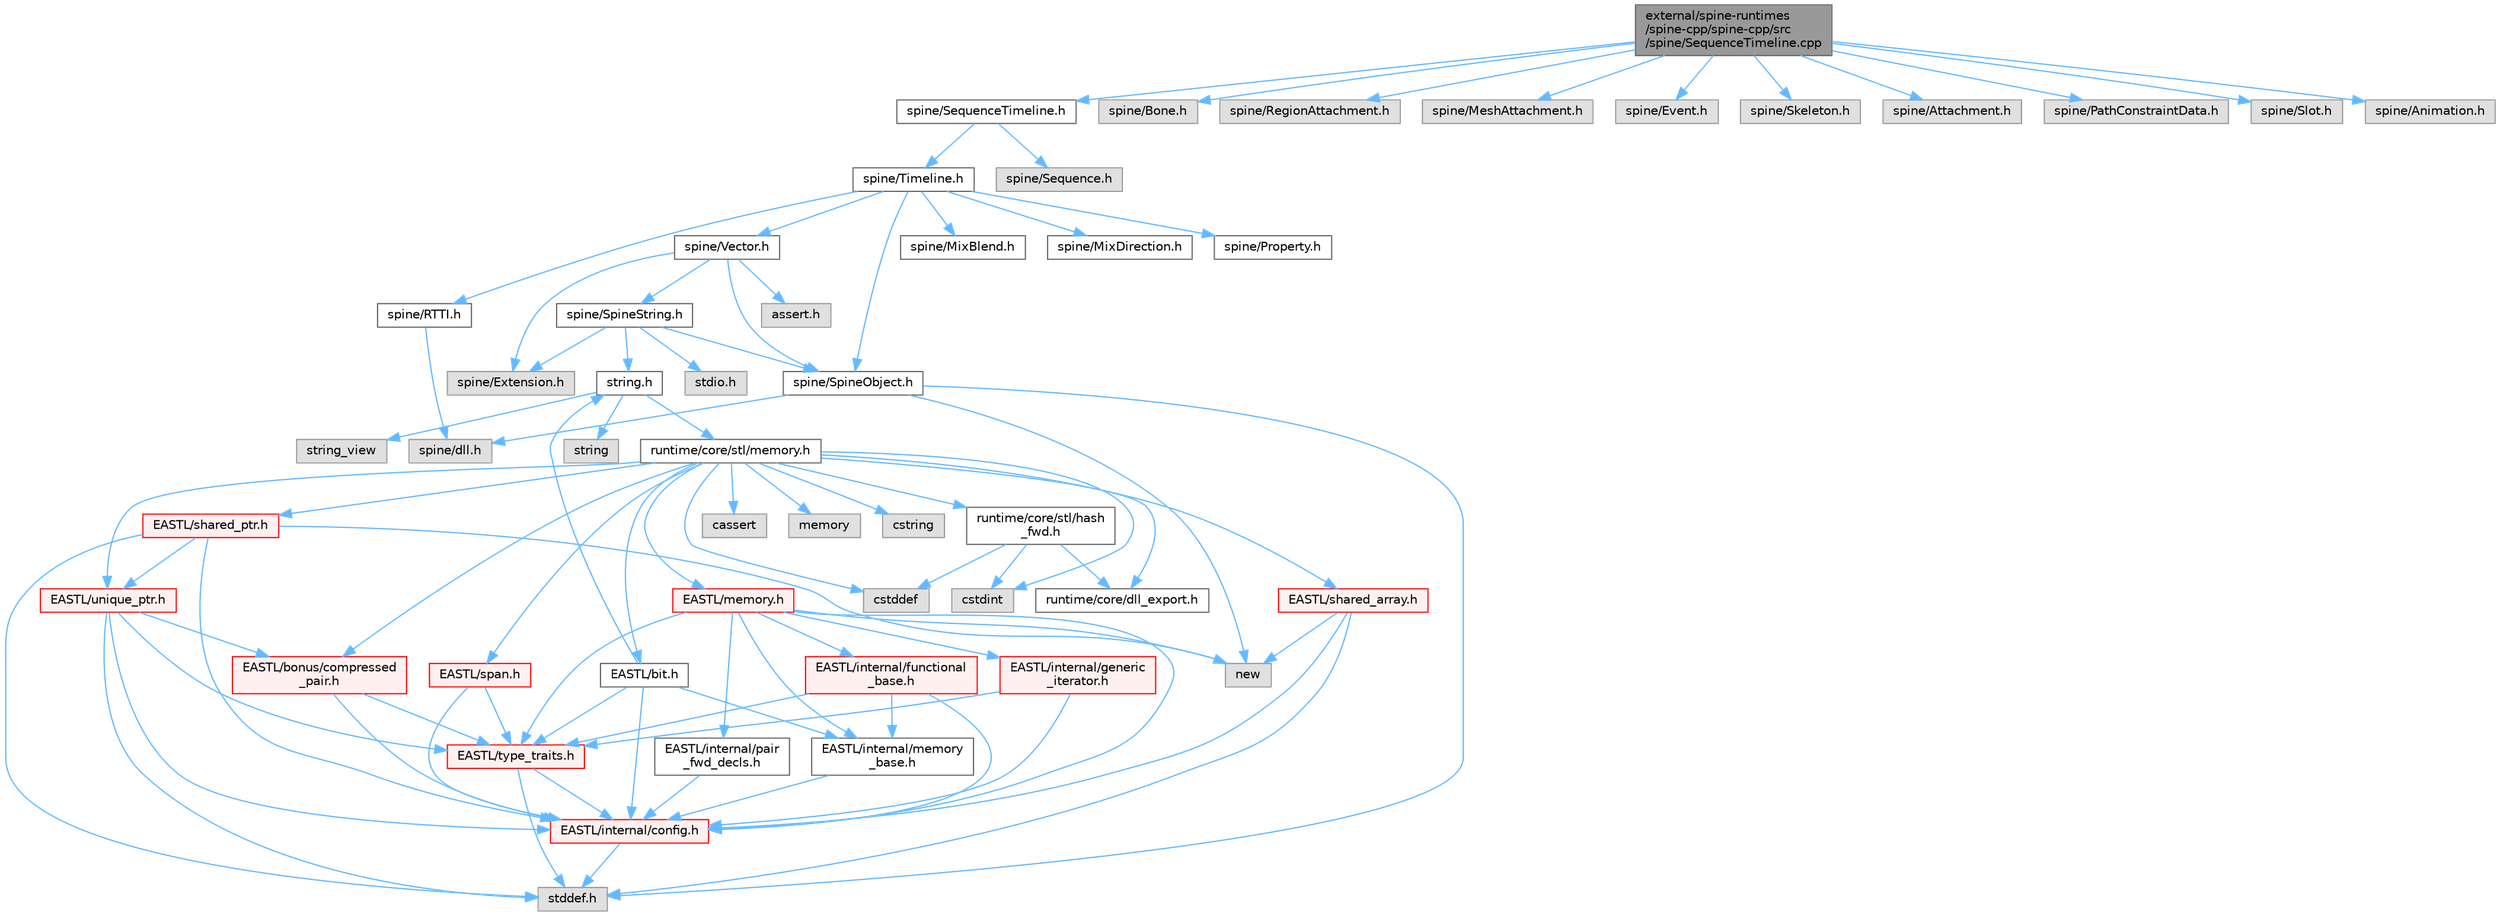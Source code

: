 digraph "external/spine-runtimes/spine-cpp/spine-cpp/src/spine/SequenceTimeline.cpp"
{
 // LATEX_PDF_SIZE
  bgcolor="transparent";
  edge [fontname=Helvetica,fontsize=10,labelfontname=Helvetica,labelfontsize=10];
  node [fontname=Helvetica,fontsize=10,shape=box,height=0.2,width=0.4];
  Node1 [id="Node000001",label="external/spine-runtimes\l/spine-cpp/spine-cpp/src\l/spine/SequenceTimeline.cpp",height=0.2,width=0.4,color="gray40", fillcolor="grey60", style="filled", fontcolor="black",tooltip=" "];
  Node1 -> Node2 [id="edge87_Node000001_Node000002",color="steelblue1",style="solid",tooltip=" "];
  Node2 [id="Node000002",label="spine/SequenceTimeline.h",height=0.2,width=0.4,color="grey40", fillcolor="white", style="filled",URL="$_sequence_timeline_8h.html",tooltip=" "];
  Node2 -> Node3 [id="edge88_Node000002_Node000003",color="steelblue1",style="solid",tooltip=" "];
  Node3 [id="Node000003",label="spine/Timeline.h",height=0.2,width=0.4,color="grey40", fillcolor="white", style="filled",URL="$_timeline_8h.html",tooltip=" "];
  Node3 -> Node4 [id="edge89_Node000003_Node000004",color="steelblue1",style="solid",tooltip=" "];
  Node4 [id="Node000004",label="spine/RTTI.h",height=0.2,width=0.4,color="grey40", fillcolor="white", style="filled",URL="$_r_t_t_i_8h.html",tooltip=" "];
  Node4 -> Node5 [id="edge90_Node000004_Node000005",color="steelblue1",style="solid",tooltip=" "];
  Node5 [id="Node000005",label="spine/dll.h",height=0.2,width=0.4,color="grey60", fillcolor="#E0E0E0", style="filled",tooltip=" "];
  Node3 -> Node6 [id="edge91_Node000003_Node000006",color="steelblue1",style="solid",tooltip=" "];
  Node6 [id="Node000006",label="spine/Vector.h",height=0.2,width=0.4,color="grey40", fillcolor="white", style="filled",URL="$external_2spine-runtimes_2spine-cpp_2spine-cpp_2include_2spine_2vector_8h.html",tooltip=" "];
  Node6 -> Node7 [id="edge92_Node000006_Node000007",color="steelblue1",style="solid",tooltip=" "];
  Node7 [id="Node000007",label="spine/Extension.h",height=0.2,width=0.4,color="grey60", fillcolor="#E0E0E0", style="filled",tooltip=" "];
  Node6 -> Node8 [id="edge93_Node000006_Node000008",color="steelblue1",style="solid",tooltip=" "];
  Node8 [id="Node000008",label="spine/SpineObject.h",height=0.2,width=0.4,color="grey40", fillcolor="white", style="filled",URL="$_spine_object_8h.html",tooltip=" "];
  Node8 -> Node9 [id="edge94_Node000008_Node000009",color="steelblue1",style="solid",tooltip=" "];
  Node9 [id="Node000009",label="new",height=0.2,width=0.4,color="grey60", fillcolor="#E0E0E0", style="filled",tooltip=" "];
  Node8 -> Node10 [id="edge95_Node000008_Node000010",color="steelblue1",style="solid",tooltip=" "];
  Node10 [id="Node000010",label="stddef.h",height=0.2,width=0.4,color="grey60", fillcolor="#E0E0E0", style="filled",tooltip=" "];
  Node8 -> Node5 [id="edge96_Node000008_Node000005",color="steelblue1",style="solid",tooltip=" "];
  Node6 -> Node11 [id="edge97_Node000006_Node000011",color="steelblue1",style="solid",tooltip=" "];
  Node11 [id="Node000011",label="spine/SpineString.h",height=0.2,width=0.4,color="grey40", fillcolor="white", style="filled",URL="$_spine_string_8h.html",tooltip=" "];
  Node11 -> Node8 [id="edge98_Node000011_Node000008",color="steelblue1",style="solid",tooltip=" "];
  Node11 -> Node7 [id="edge99_Node000011_Node000007",color="steelblue1",style="solid",tooltip=" "];
  Node11 -> Node12 [id="edge100_Node000011_Node000012",color="steelblue1",style="solid",tooltip=" "];
  Node12 [id="Node000012",label="string.h",height=0.2,width=0.4,color="grey40", fillcolor="white", style="filled",URL="$string_8h.html",tooltip=" "];
  Node12 -> Node13 [id="edge101_Node000012_Node000013",color="steelblue1",style="solid",tooltip=" "];
  Node13 [id="Node000013",label="string",height=0.2,width=0.4,color="grey60", fillcolor="#E0E0E0", style="filled",tooltip=" "];
  Node12 -> Node14 [id="edge102_Node000012_Node000014",color="steelblue1",style="solid",tooltip=" "];
  Node14 [id="Node000014",label="string_view",height=0.2,width=0.4,color="grey60", fillcolor="#E0E0E0", style="filled",tooltip=" "];
  Node12 -> Node15 [id="edge103_Node000012_Node000015",color="steelblue1",style="solid",tooltip=" "];
  Node15 [id="Node000015",label="runtime/core/stl/memory.h",height=0.2,width=0.4,color="grey40", fillcolor="white", style="filled",URL="$runtime_2core_2stl_2memory_8h.html",tooltip=" "];
  Node15 -> Node16 [id="edge104_Node000015_Node000016",color="steelblue1",style="solid",tooltip=" "];
  Node16 [id="Node000016",label="cstddef",height=0.2,width=0.4,color="grey60", fillcolor="#E0E0E0", style="filled",tooltip=" "];
  Node15 -> Node17 [id="edge105_Node000015_Node000017",color="steelblue1",style="solid",tooltip=" "];
  Node17 [id="Node000017",label="cstdint",height=0.2,width=0.4,color="grey60", fillcolor="#E0E0E0", style="filled",tooltip=" "];
  Node15 -> Node18 [id="edge106_Node000015_Node000018",color="steelblue1",style="solid",tooltip=" "];
  Node18 [id="Node000018",label="cassert",height=0.2,width=0.4,color="grey60", fillcolor="#E0E0E0", style="filled",tooltip=" "];
  Node15 -> Node19 [id="edge107_Node000015_Node000019",color="steelblue1",style="solid",tooltip=" "];
  Node19 [id="Node000019",label="memory",height=0.2,width=0.4,color="grey60", fillcolor="#E0E0E0", style="filled",tooltip=" "];
  Node15 -> Node20 [id="edge108_Node000015_Node000020",color="steelblue1",style="solid",tooltip=" "];
  Node20 [id="Node000020",label="cstring",height=0.2,width=0.4,color="grey60", fillcolor="#E0E0E0", style="filled",tooltip=" "];
  Node15 -> Node21 [id="edge109_Node000015_Node000021",color="steelblue1",style="solid",tooltip=" "];
  Node21 [id="Node000021",label="EASTL/bit.h",height=0.2,width=0.4,color="grey40", fillcolor="white", style="filled",URL="$bit_8h.html",tooltip=" "];
  Node21 -> Node22 [id="edge110_Node000021_Node000022",color="steelblue1",style="solid",tooltip=" "];
  Node22 [id="Node000022",label="EASTL/internal/config.h",height=0.2,width=0.4,color="red", fillcolor="#FFF0F0", style="filled",URL="$runtime_2_e_a_s_t_l_2include_2_e_a_s_t_l_2internal_2config_8h.html",tooltip=" "];
  Node22 -> Node10 [id="edge111_Node000022_Node000010",color="steelblue1",style="solid",tooltip=" "];
  Node21 -> Node30 [id="edge112_Node000021_Node000030",color="steelblue1",style="solid",tooltip=" "];
  Node30 [id="Node000030",label="EASTL/internal/memory\l_base.h",height=0.2,width=0.4,color="grey40", fillcolor="white", style="filled",URL="$memory__base_8h.html",tooltip=" "];
  Node30 -> Node22 [id="edge113_Node000030_Node000022",color="steelblue1",style="solid",tooltip=" "];
  Node21 -> Node31 [id="edge114_Node000021_Node000031",color="steelblue1",style="solid",tooltip=" "];
  Node31 [id="Node000031",label="EASTL/type_traits.h",height=0.2,width=0.4,color="red", fillcolor="#FFF0F0", style="filled",URL="$_e_a_s_t_l_2include_2_e_a_s_t_l_2type__traits_8h.html",tooltip=" "];
  Node31 -> Node22 [id="edge115_Node000031_Node000022",color="steelblue1",style="solid",tooltip=" "];
  Node31 -> Node10 [id="edge116_Node000031_Node000010",color="steelblue1",style="solid",tooltip=" "];
  Node21 -> Node12 [id="edge117_Node000021_Node000012",color="steelblue1",style="solid",tooltip=" "];
  Node15 -> Node41 [id="edge118_Node000015_Node000041",color="steelblue1",style="solid",tooltip=" "];
  Node41 [id="Node000041",label="EASTL/memory.h",height=0.2,width=0.4,color="red", fillcolor="#FFF0F0", style="filled",URL="$runtime_2_e_a_s_t_l_2include_2_e_a_s_t_l_2memory_8h.html",tooltip=" "];
  Node41 -> Node22 [id="edge119_Node000041_Node000022",color="steelblue1",style="solid",tooltip=" "];
  Node41 -> Node30 [id="edge120_Node000041_Node000030",color="steelblue1",style="solid",tooltip=" "];
  Node41 -> Node42 [id="edge121_Node000041_Node000042",color="steelblue1",style="solid",tooltip=" "];
  Node42 [id="Node000042",label="EASTL/internal/generic\l_iterator.h",height=0.2,width=0.4,color="red", fillcolor="#FFF0F0", style="filled",URL="$generic__iterator_8h.html",tooltip=" "];
  Node42 -> Node22 [id="edge122_Node000042_Node000022",color="steelblue1",style="solid",tooltip=" "];
  Node42 -> Node31 [id="edge123_Node000042_Node000031",color="steelblue1",style="solid",tooltip=" "];
  Node41 -> Node46 [id="edge124_Node000041_Node000046",color="steelblue1",style="solid",tooltip=" "];
  Node46 [id="Node000046",label="EASTL/internal/pair\l_fwd_decls.h",height=0.2,width=0.4,color="grey40", fillcolor="white", style="filled",URL="$pair__fwd__decls_8h.html",tooltip=" "];
  Node46 -> Node22 [id="edge125_Node000046_Node000022",color="steelblue1",style="solid",tooltip=" "];
  Node41 -> Node47 [id="edge126_Node000041_Node000047",color="steelblue1",style="solid",tooltip=" "];
  Node47 [id="Node000047",label="EASTL/internal/functional\l_base.h",height=0.2,width=0.4,color="red", fillcolor="#FFF0F0", style="filled",URL="$functional__base_8h.html",tooltip=" "];
  Node47 -> Node22 [id="edge127_Node000047_Node000022",color="steelblue1",style="solid",tooltip=" "];
  Node47 -> Node30 [id="edge128_Node000047_Node000030",color="steelblue1",style="solid",tooltip=" "];
  Node47 -> Node31 [id="edge129_Node000047_Node000031",color="steelblue1",style="solid",tooltip=" "];
  Node41 -> Node31 [id="edge130_Node000041_Node000031",color="steelblue1",style="solid",tooltip=" "];
  Node41 -> Node9 [id="edge131_Node000041_Node000009",color="steelblue1",style="solid",tooltip=" "];
  Node15 -> Node68 [id="edge132_Node000015_Node000068",color="steelblue1",style="solid",tooltip=" "];
  Node68 [id="Node000068",label="EASTL/shared_array.h",height=0.2,width=0.4,color="red", fillcolor="#FFF0F0", style="filled",URL="$shared__array_8h.html",tooltip=" "];
  Node68 -> Node22 [id="edge133_Node000068_Node000022",color="steelblue1",style="solid",tooltip=" "];
  Node68 -> Node9 [id="edge134_Node000068_Node000009",color="steelblue1",style="solid",tooltip=" "];
  Node68 -> Node10 [id="edge135_Node000068_Node000010",color="steelblue1",style="solid",tooltip=" "];
  Node15 -> Node71 [id="edge136_Node000015_Node000071",color="steelblue1",style="solid",tooltip=" "];
  Node71 [id="Node000071",label="EASTL/unique_ptr.h",height=0.2,width=0.4,color="red", fillcolor="#FFF0F0", style="filled",URL="$unique__ptr_8h.html",tooltip=" "];
  Node71 -> Node72 [id="edge137_Node000071_Node000072",color="steelblue1",style="solid",tooltip=" "];
  Node72 [id="Node000072",label="EASTL/bonus/compressed\l_pair.h",height=0.2,width=0.4,color="red", fillcolor="#FFF0F0", style="filled",URL="$compressed__pair_8h.html",tooltip=" "];
  Node72 -> Node22 [id="edge138_Node000072_Node000022",color="steelblue1",style="solid",tooltip=" "];
  Node72 -> Node31 [id="edge139_Node000072_Node000031",color="steelblue1",style="solid",tooltip=" "];
  Node71 -> Node22 [id="edge140_Node000071_Node000022",color="steelblue1",style="solid",tooltip=" "];
  Node71 -> Node31 [id="edge141_Node000071_Node000031",color="steelblue1",style="solid",tooltip=" "];
  Node71 -> Node10 [id="edge142_Node000071_Node000010",color="steelblue1",style="solid",tooltip=" "];
  Node15 -> Node74 [id="edge143_Node000015_Node000074",color="steelblue1",style="solid",tooltip=" "];
  Node74 [id="Node000074",label="EASTL/shared_ptr.h",height=0.2,width=0.4,color="red", fillcolor="#FFF0F0", style="filled",URL="$shared__ptr_8h.html",tooltip=" "];
  Node74 -> Node22 [id="edge144_Node000074_Node000022",color="steelblue1",style="solid",tooltip=" "];
  Node74 -> Node71 [id="edge145_Node000074_Node000071",color="steelblue1",style="solid",tooltip=" "];
  Node74 -> Node9 [id="edge146_Node000074_Node000009",color="steelblue1",style="solid",tooltip=" "];
  Node74 -> Node10 [id="edge147_Node000074_Node000010",color="steelblue1",style="solid",tooltip=" "];
  Node15 -> Node154 [id="edge148_Node000015_Node000154",color="steelblue1",style="solid",tooltip=" "];
  Node154 [id="Node000154",label="EASTL/span.h",height=0.2,width=0.4,color="red", fillcolor="#FFF0F0", style="filled",URL="$span_8h.html",tooltip=" "];
  Node154 -> Node22 [id="edge149_Node000154_Node000022",color="steelblue1",style="solid",tooltip=" "];
  Node154 -> Node31 [id="edge150_Node000154_Node000031",color="steelblue1",style="solid",tooltip=" "];
  Node15 -> Node72 [id="edge151_Node000015_Node000072",color="steelblue1",style="solid",tooltip=" "];
  Node15 -> Node157 [id="edge152_Node000015_Node000157",color="steelblue1",style="solid",tooltip=" "];
  Node157 [id="Node000157",label="runtime/core/dll_export.h",height=0.2,width=0.4,color="grey40", fillcolor="white", style="filled",URL="$dll__export_8h.html",tooltip=" "];
  Node15 -> Node158 [id="edge153_Node000015_Node000158",color="steelblue1",style="solid",tooltip=" "];
  Node158 [id="Node000158",label="runtime/core/stl/hash\l_fwd.h",height=0.2,width=0.4,color="grey40", fillcolor="white", style="filled",URL="$hash__fwd_8h.html",tooltip=" "];
  Node158 -> Node16 [id="edge154_Node000158_Node000016",color="steelblue1",style="solid",tooltip=" "];
  Node158 -> Node17 [id="edge155_Node000158_Node000017",color="steelblue1",style="solid",tooltip=" "];
  Node158 -> Node157 [id="edge156_Node000158_Node000157",color="steelblue1",style="solid",tooltip=" "];
  Node11 -> Node159 [id="edge157_Node000011_Node000159",color="steelblue1",style="solid",tooltip=" "];
  Node159 [id="Node000159",label="stdio.h",height=0.2,width=0.4,color="grey60", fillcolor="#E0E0E0", style="filled",tooltip=" "];
  Node6 -> Node160 [id="edge158_Node000006_Node000160",color="steelblue1",style="solid",tooltip=" "];
  Node160 [id="Node000160",label="assert.h",height=0.2,width=0.4,color="grey60", fillcolor="#E0E0E0", style="filled",tooltip=" "];
  Node3 -> Node161 [id="edge159_Node000003_Node000161",color="steelblue1",style="solid",tooltip=" "];
  Node161 [id="Node000161",label="spine/MixBlend.h",height=0.2,width=0.4,color="grey40", fillcolor="white", style="filled",URL="$_mix_blend_8h.html",tooltip=" "];
  Node3 -> Node162 [id="edge160_Node000003_Node000162",color="steelblue1",style="solid",tooltip=" "];
  Node162 [id="Node000162",label="spine/MixDirection.h",height=0.2,width=0.4,color="grey40", fillcolor="white", style="filled",URL="$_mix_direction_8h.html",tooltip=" "];
  Node3 -> Node8 [id="edge161_Node000003_Node000008",color="steelblue1",style="solid",tooltip=" "];
  Node3 -> Node163 [id="edge162_Node000003_Node000163",color="steelblue1",style="solid",tooltip=" "];
  Node163 [id="Node000163",label="spine/Property.h",height=0.2,width=0.4,color="grey40", fillcolor="white", style="filled",URL="$_property_8h.html",tooltip=" "];
  Node2 -> Node164 [id="edge163_Node000002_Node000164",color="steelblue1",style="solid",tooltip=" "];
  Node164 [id="Node000164",label="spine/Sequence.h",height=0.2,width=0.4,color="grey60", fillcolor="#E0E0E0", style="filled",tooltip=" "];
  Node1 -> Node165 [id="edge164_Node000001_Node000165",color="steelblue1",style="solid",tooltip=" "];
  Node165 [id="Node000165",label="spine/Bone.h",height=0.2,width=0.4,color="grey60", fillcolor="#E0E0E0", style="filled",tooltip=" "];
  Node1 -> Node166 [id="edge165_Node000001_Node000166",color="steelblue1",style="solid",tooltip=" "];
  Node166 [id="Node000166",label="spine/RegionAttachment.h",height=0.2,width=0.4,color="grey60", fillcolor="#E0E0E0", style="filled",tooltip=" "];
  Node1 -> Node167 [id="edge166_Node000001_Node000167",color="steelblue1",style="solid",tooltip=" "];
  Node167 [id="Node000167",label="spine/MeshAttachment.h",height=0.2,width=0.4,color="grey60", fillcolor="#E0E0E0", style="filled",tooltip=" "];
  Node1 -> Node168 [id="edge167_Node000001_Node000168",color="steelblue1",style="solid",tooltip=" "];
  Node168 [id="Node000168",label="spine/Event.h",height=0.2,width=0.4,color="grey60", fillcolor="#E0E0E0", style="filled",tooltip=" "];
  Node1 -> Node169 [id="edge168_Node000001_Node000169",color="steelblue1",style="solid",tooltip=" "];
  Node169 [id="Node000169",label="spine/Skeleton.h",height=0.2,width=0.4,color="grey60", fillcolor="#E0E0E0", style="filled",tooltip=" "];
  Node1 -> Node170 [id="edge169_Node000001_Node000170",color="steelblue1",style="solid",tooltip=" "];
  Node170 [id="Node000170",label="spine/Attachment.h",height=0.2,width=0.4,color="grey60", fillcolor="#E0E0E0", style="filled",tooltip=" "];
  Node1 -> Node171 [id="edge170_Node000001_Node000171",color="steelblue1",style="solid",tooltip=" "];
  Node171 [id="Node000171",label="spine/PathConstraintData.h",height=0.2,width=0.4,color="grey60", fillcolor="#E0E0E0", style="filled",tooltip=" "];
  Node1 -> Node172 [id="edge171_Node000001_Node000172",color="steelblue1",style="solid",tooltip=" "];
  Node172 [id="Node000172",label="spine/Slot.h",height=0.2,width=0.4,color="grey60", fillcolor="#E0E0E0", style="filled",tooltip=" "];
  Node1 -> Node173 [id="edge172_Node000001_Node000173",color="steelblue1",style="solid",tooltip=" "];
  Node173 [id="Node000173",label="spine/Animation.h",height=0.2,width=0.4,color="grey60", fillcolor="#E0E0E0", style="filled",tooltip=" "];
}
